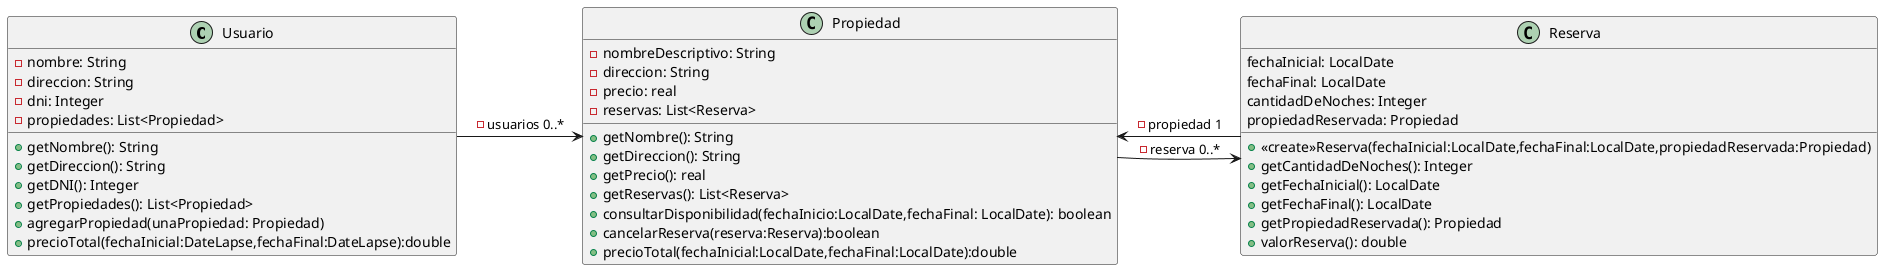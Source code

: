 @startuml
Class Usuario{
-nombre: String
-direccion: String
-dni: Integer
-propiedades: List<Propiedad>
+getNombre(): String
+getDireccion(): String
+getDNI(): Integer
+getPropiedades(): List<Propiedad>
+agregarPropiedad(unaPropiedad: Propiedad)
+precioTotal(fechaInicial:DateLapse,fechaFinal:DateLapse):double
}

Class Propiedad{
-nombreDescriptivo: String
-direccion: String
-precio: real
-reservas: List<Reserva>
+getNombre(): String
+getDireccion(): String
+getPrecio(): real
+getReservas(): List<Reserva>
+consultarDisponibilidad(fechaInicio:LocalDate,fechaFinal: LocalDate): boolean
+cancelarReserva(reserva:Reserva):boolean
+precioTotal(fechaInicial:LocalDate,fechaFinal:LocalDate):double
}

Class Reserva{
fechaInicial: LocalDate
fechaFinal: LocalDate
cantidadDeNoches: Integer
propiedadReservada: Propiedad
+<<create>>Reserva(fechaInicial:LocalDate,fechaFinal:LocalDate,propiedadReservada:Propiedad)
+getCantidadDeNoches(): Integer
+getFechaInicial(): LocalDate
+getFechaFinal(): LocalDate
+getPropiedadReservada(): Propiedad
+valorReserva(): double
}

Usuario -> Propiedad : -usuarios 0..*
Propiedad -> Reserva :  -reserva 0..*
Reserva -> Propiedad : -propiedad 1

@enduml